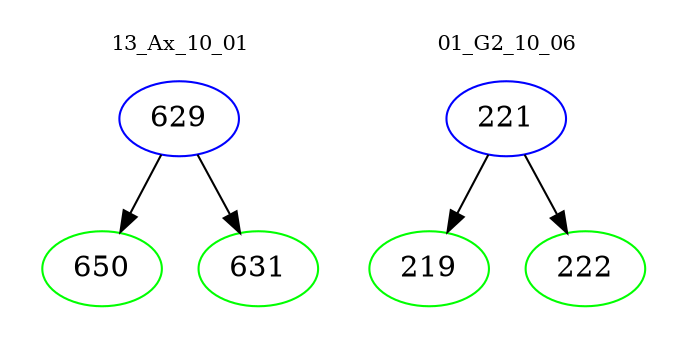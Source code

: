 digraph{
subgraph cluster_0 {
color = white
label = "13_Ax_10_01";
fontsize=10;
T0_629 [label="629", color="blue"]
T0_629 -> T0_650 [color="black"]
T0_650 [label="650", color="green"]
T0_629 -> T0_631 [color="black"]
T0_631 [label="631", color="green"]
}
subgraph cluster_1 {
color = white
label = "01_G2_10_06";
fontsize=10;
T1_221 [label="221", color="blue"]
T1_221 -> T1_219 [color="black"]
T1_219 [label="219", color="green"]
T1_221 -> T1_222 [color="black"]
T1_222 [label="222", color="green"]
}
}
